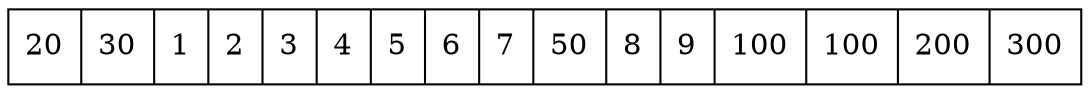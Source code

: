 digraph G{ node [shape = record ];
 rankdir=LR;X[label="{ 20|30|1|2|3|4|5|6|7|50|8|9|100|100|200|300}"]}
